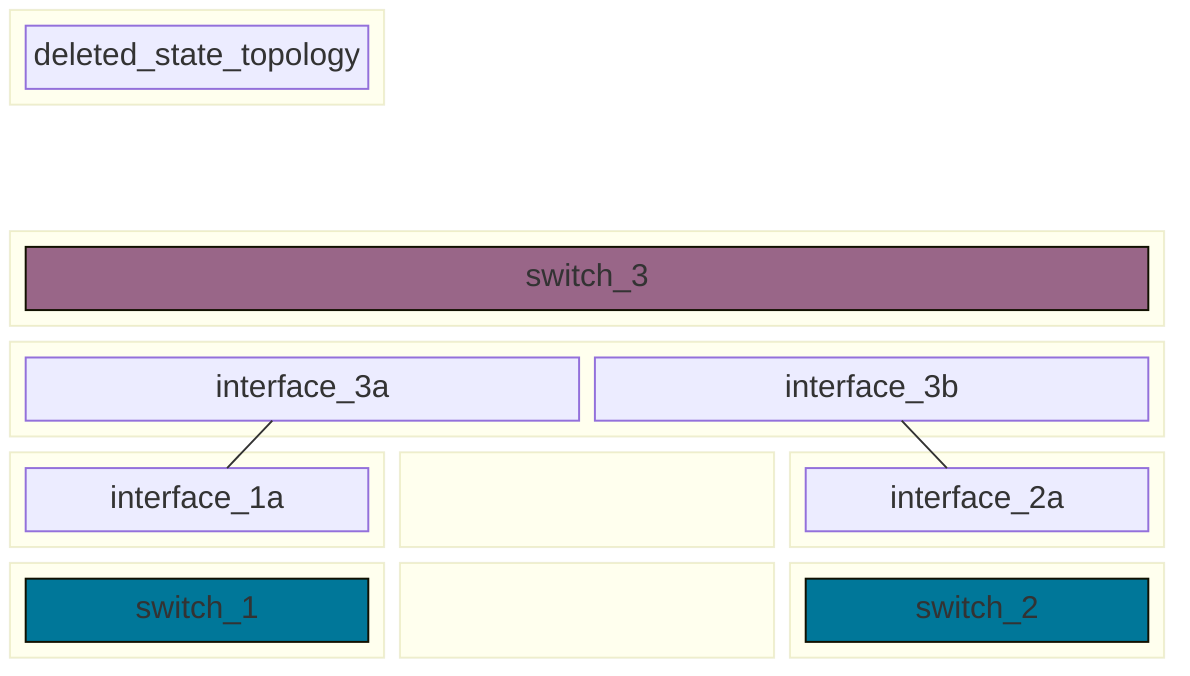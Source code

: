 block-beta

  block:title:1
    columns 1
    deleted_state_topology
  end
  space space space space space
  columns 3

  block:switch_3_block:3
    switch_3
  end
  block:switch3_int:3
    columns 2
    interface_3a interface_3b
  end

  block:switch1_int:1
    columns 1
    interface_1a
  end
  block:blank:1
    blank
  end
  block:switch2_inta:1
    columns 1
    interface_2a
  end

columns 3

  block:switch_1_block:1
    columns 1
    switch_1
  end

  block:blank2:1
    columns 1
    blank
  end

  block:switch_2_block:1
    columns 1
    switch_2
  end

  switch_1:1 blank:1 switch_2:1

interface_3a --- interface_1a
interface_3b --- interface_2a

style switch_1 fill:#079,stroke:#110,stroke-width:1px

style switch_2 fill:#079,stroke:#110,stroke-width:1px

style switch_3 fill:#968,stroke:#110,stroke-width:1px